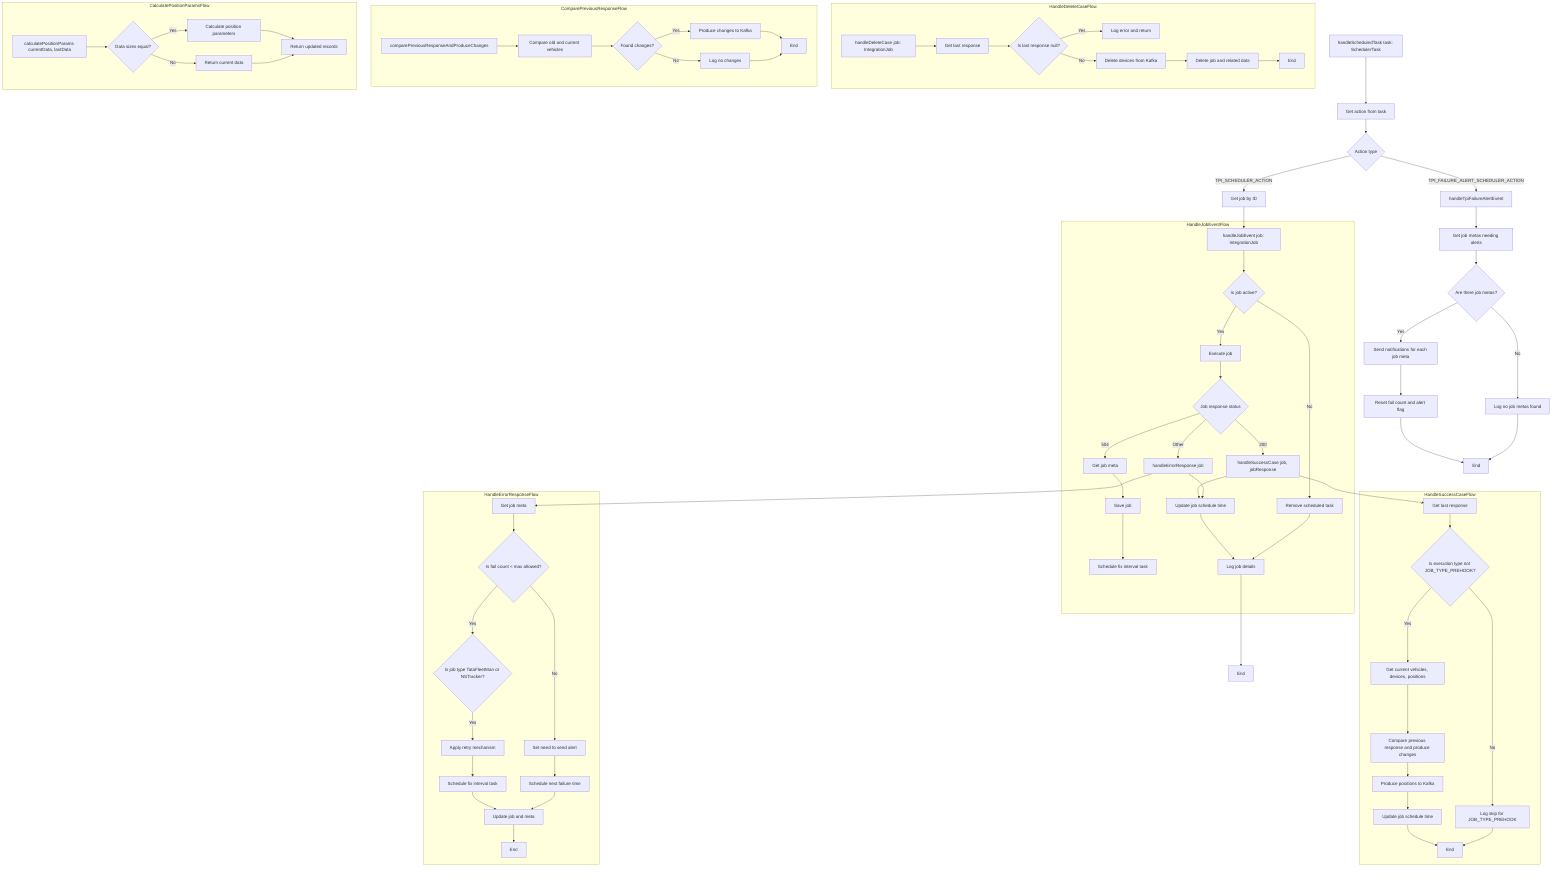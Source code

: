 graph TD;
    A[handleScheduledTask task: SchedulerTask] --> B[Get action from task]
    B --> C{Action type}
    C -- TPI_SCHEDULER_ACTION --> D[Get job by ID]
    D --> E[handleJobEvent job: IntegrationJob]
    E --> F{Is job active?}
    F -- Yes --> G[Execute job]
    G --> H{Job response status}
    H -- 200 --> I[handleSuccessCase job, jobResponse]
    H -- 504 --> J[Get job meta]
    J --> K[Save job]
    K --> L[Schedule fix interval task]
    H -- Other --> M[handleErrorResponse job]
    F -- No --> N[Remove scheduled task]
    I --> O[Update job schedule time]
    M --> O
    O --> P[Log job details]
    N --> P
    P --> Q[End]

    C -- TPI_FAILURE_ALERT_SCHEDULER_ACTION --> R[handleTpiFailureAlertEvent]
    R --> S[Get job metas needing alerts]
    S --> T{Are there job metas?}
    T -- Yes --> U[Send notifications for each job meta]
    U --> V[Reset fail count and alert flag]
    V --> W[End]
    T -- No --> X[Log no job metas found]
    X --> W

    subgraph HandleJobEventFlow
        E
        F
        G
        H
        I
        J
        K
        L
        M
        N
        O
        P
    end

    subgraph HandleSuccessCaseFlow
        I --> Y[Get last response]
        Y --> Z{Is execution type not JOB_TYPE_PREHOOK?}
        Z -- Yes --> AA[Get current vehicles, devices, positions]
        AA --> AB[Compare previous response and produce changes]
        AB --> AC[Produce positions to Kafka]
        AC --> AD[Update job schedule time]
        AD --> AE[End]
        Z -- No --> AF[Log skip for JOB_TYPE_PREHOOK]
        AF --> AE
    end

    subgraph HandleErrorResponseFlow
        M --> AG[Get job meta]
        AG --> AH{Is fail count < max allowed?}
        AH -- Yes --> AI{Is job type TataFleetMan or NSTracker?}
        AI -- Yes --> AJ[Apply retry mechanism]
        AJ --> AK[Schedule fix interval task]
        AH -- No --> AL[Set need to send alert]
        AL --> AM[Schedule next failure time]
        AK --> AN[Update job and meta]
        AM --> AN
        AN --> AO[End]
    end

    subgraph HandleDeleteCaseFlow
        A7[handleDeleteCase job: IntegrationJob] --> AP[Get last response]
        AP --> AQ{Is last response null?}
        AQ -- Yes --> AR[Log error and return]
        AQ -- No --> AS[Delete devices from Kafka]
        AS --> AT[Delete job and related data]
        AT --> AU[End]
    end

    subgraph ComparePreviousResponseFlow
        A8[comparePreviousResponseAndProduceChanges] --> AV[Compare old and current vehicles]
        AV --> AW{Found changes?}
        AW -- Yes --> AX[Produce changes to Kafka]
        AX --> AY[End]
        AW -- No --> AZ[Log no changes]
        AZ --> AY
    end

    subgraph CalculatePositionParamsFlow
        A9[calculatePositionParams currentData, lastData] --> BA{Data sizes equal?}
        BA -- Yes --> BB[Calculate position parameters]
        BB --> BC[Return updated records]
        BA -- No --> BD[Return current data]
        BD --> BC
    end